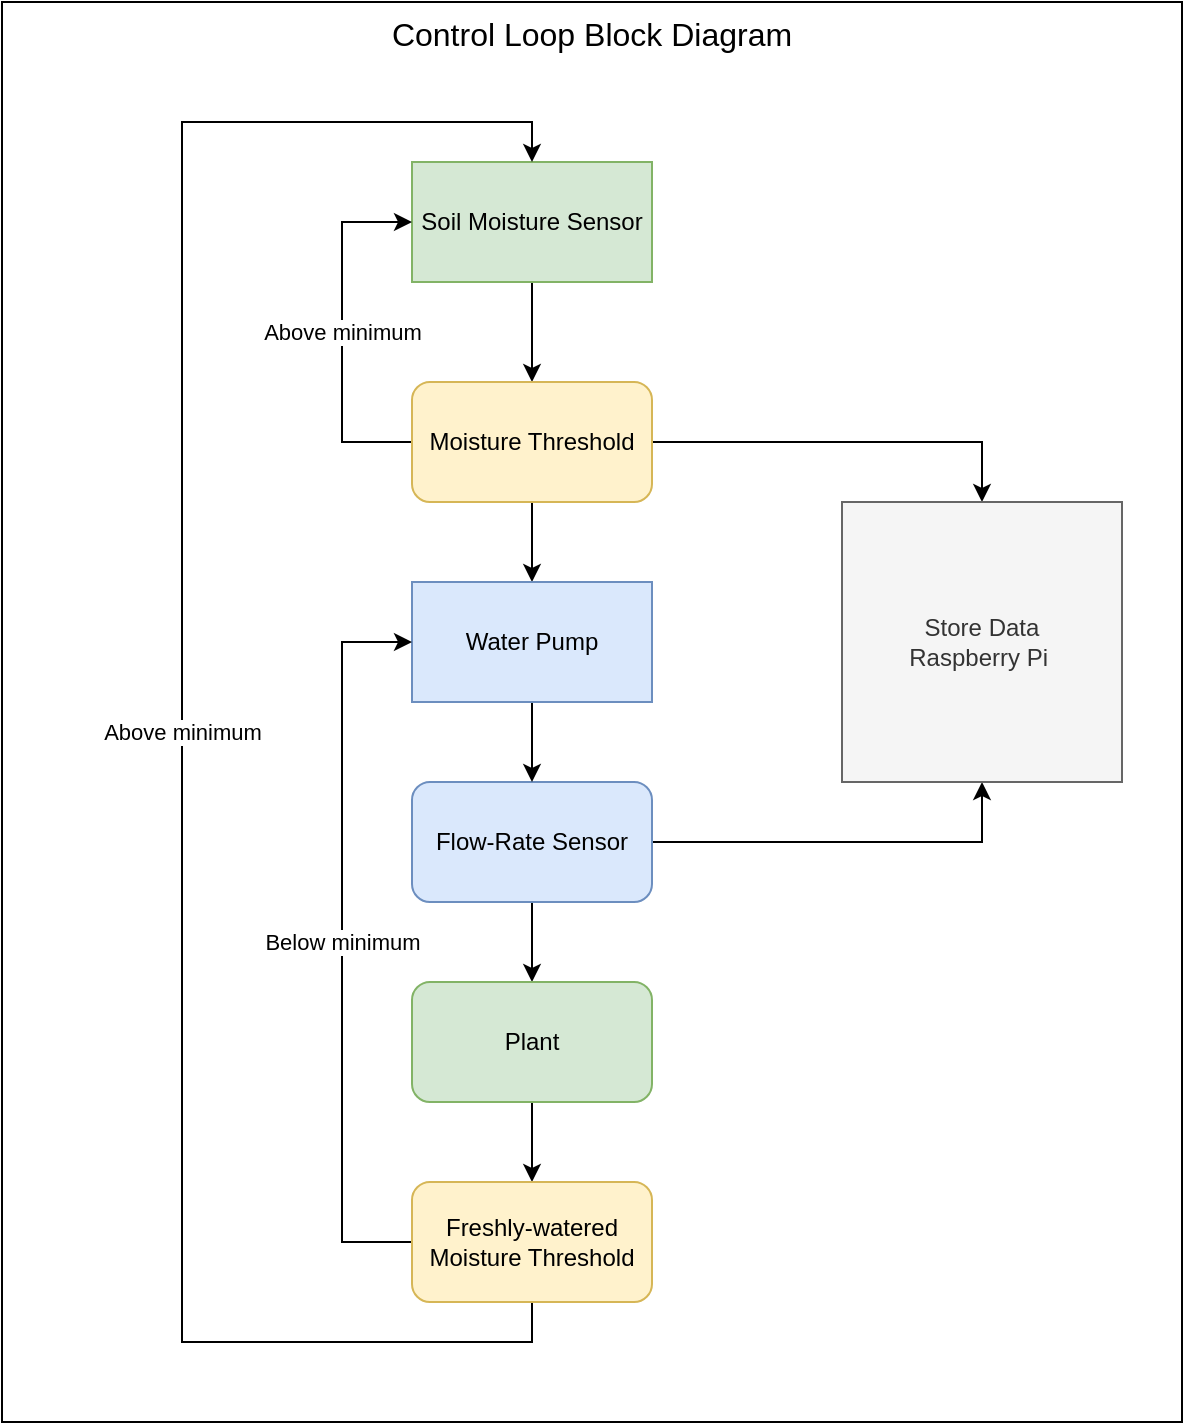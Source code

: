 <mxfile version="14.6.11" type="github" pages="2">
  <diagram id="kgpKYQtTHZ0yAKxKKP6v" name="Control">
    <mxGraphModel dx="1438" dy="928" grid="1" gridSize="10" guides="1" tooltips="1" connect="1" arrows="1" fold="1" page="1" pageScale="1" pageWidth="850" pageHeight="1100" math="0" shadow="0">
      <root>
        <mxCell id="0" />
        <mxCell id="1" parent="0" />
        <mxCell id="XKJcPLNsvloLNNbEv6GF-1" value="Control Loop Block Diagram" style="rounded=0;whiteSpace=wrap;html=1;verticalAlign=top;fontSize=16;" vertex="1" parent="1">
          <mxGeometry x="100" y="20" width="590" height="710" as="geometry" />
        </mxCell>
        <mxCell id="FA2n_a_aYbFm5MKbmlmY-5" style="edgeStyle=orthogonalEdgeStyle;rounded=0;orthogonalLoop=1;jettySize=auto;html=1;exitX=0.5;exitY=1;exitDx=0;exitDy=0;entryX=0.5;entryY=0;entryDx=0;entryDy=0;" parent="1" source="FA2n_a_aYbFm5MKbmlmY-1" target="FA2n_a_aYbFm5MKbmlmY-3" edge="1">
          <mxGeometry relative="1" as="geometry" />
        </mxCell>
        <mxCell id="FA2n_a_aYbFm5MKbmlmY-1" value="Soil Moisture Sensor" style="rounded=0;whiteSpace=wrap;html=1;fillColor=#d5e8d4;strokeColor=#82b366;" parent="1" vertex="1">
          <mxGeometry x="305" y="100" width="120" height="60" as="geometry" />
        </mxCell>
        <mxCell id="FA2n_a_aYbFm5MKbmlmY-4" value="Above minimum" style="edgeStyle=orthogonalEdgeStyle;rounded=0;orthogonalLoop=1;jettySize=auto;html=1;exitX=0;exitY=0.5;exitDx=0;exitDy=0;entryX=0;entryY=0.5;entryDx=0;entryDy=0;" parent="1" source="FA2n_a_aYbFm5MKbmlmY-3" target="FA2n_a_aYbFm5MKbmlmY-1" edge="1">
          <mxGeometry relative="1" as="geometry">
            <Array as="points">
              <mxPoint x="270" y="240" />
              <mxPoint x="270" y="130" />
            </Array>
          </mxGeometry>
        </mxCell>
        <mxCell id="FA2n_a_aYbFm5MKbmlmY-8" style="edgeStyle=orthogonalEdgeStyle;rounded=0;orthogonalLoop=1;jettySize=auto;html=1;exitX=0.5;exitY=1;exitDx=0;exitDy=0;entryX=0.5;entryY=0;entryDx=0;entryDy=0;" parent="1" source="FA2n_a_aYbFm5MKbmlmY-3" target="FA2n_a_aYbFm5MKbmlmY-7" edge="1">
          <mxGeometry relative="1" as="geometry" />
        </mxCell>
        <mxCell id="FA2n_a_aYbFm5MKbmlmY-12" style="edgeStyle=orthogonalEdgeStyle;rounded=0;orthogonalLoop=1;jettySize=auto;html=1;exitX=1;exitY=0.5;exitDx=0;exitDy=0;entryX=0.5;entryY=0;entryDx=0;entryDy=0;" parent="1" source="FA2n_a_aYbFm5MKbmlmY-3" target="FA2n_a_aYbFm5MKbmlmY-11" edge="1">
          <mxGeometry relative="1" as="geometry" />
        </mxCell>
        <mxCell id="FA2n_a_aYbFm5MKbmlmY-3" value="Moisture Threshold" style="rounded=1;whiteSpace=wrap;html=1;fillColor=#fff2cc;strokeColor=#d6b656;" parent="1" vertex="1">
          <mxGeometry x="305" y="210" width="120" height="60" as="geometry" />
        </mxCell>
        <mxCell id="FA2n_a_aYbFm5MKbmlmY-13" style="edgeStyle=orthogonalEdgeStyle;rounded=0;orthogonalLoop=1;jettySize=auto;html=1;exitX=0.5;exitY=1;exitDx=0;exitDy=0;entryX=0.5;entryY=0;entryDx=0;entryDy=0;" parent="1" source="FA2n_a_aYbFm5MKbmlmY-6" target="FA2n_a_aYbFm5MKbmlmY-10" edge="1">
          <mxGeometry relative="1" as="geometry" />
        </mxCell>
        <mxCell id="FA2n_a_aYbFm5MKbmlmY-18" style="edgeStyle=orthogonalEdgeStyle;rounded=0;orthogonalLoop=1;jettySize=auto;html=1;exitX=1;exitY=0.5;exitDx=0;exitDy=0;entryX=0.5;entryY=1;entryDx=0;entryDy=0;" parent="1" source="FA2n_a_aYbFm5MKbmlmY-6" target="FA2n_a_aYbFm5MKbmlmY-11" edge="1">
          <mxGeometry relative="1" as="geometry" />
        </mxCell>
        <mxCell id="FA2n_a_aYbFm5MKbmlmY-6" value="Flow-Rate Sensor" style="rounded=1;whiteSpace=wrap;html=1;fillColor=#dae8fc;strokeColor=#6c8ebf;" parent="1" vertex="1">
          <mxGeometry x="305" y="410" width="120" height="60" as="geometry" />
        </mxCell>
        <mxCell id="FA2n_a_aYbFm5MKbmlmY-9" style="edgeStyle=orthogonalEdgeStyle;rounded=0;orthogonalLoop=1;jettySize=auto;html=1;exitX=0.5;exitY=1;exitDx=0;exitDy=0;entryX=0.5;entryY=0;entryDx=0;entryDy=0;" parent="1" source="FA2n_a_aYbFm5MKbmlmY-7" target="FA2n_a_aYbFm5MKbmlmY-6" edge="1">
          <mxGeometry relative="1" as="geometry" />
        </mxCell>
        <mxCell id="FA2n_a_aYbFm5MKbmlmY-7" value="Water Pump " style="rounded=0;whiteSpace=wrap;html=1;fillColor=#dae8fc;strokeColor=#6c8ebf;" parent="1" vertex="1">
          <mxGeometry x="305" y="310" width="120" height="60" as="geometry" />
        </mxCell>
        <mxCell id="FA2n_a_aYbFm5MKbmlmY-15" style="edgeStyle=orthogonalEdgeStyle;rounded=0;orthogonalLoop=1;jettySize=auto;html=1;exitX=0.5;exitY=1;exitDx=0;exitDy=0;entryX=0.5;entryY=0;entryDx=0;entryDy=0;" parent="1" source="FA2n_a_aYbFm5MKbmlmY-10" target="FA2n_a_aYbFm5MKbmlmY-14" edge="1">
          <mxGeometry relative="1" as="geometry" />
        </mxCell>
        <mxCell id="FA2n_a_aYbFm5MKbmlmY-10" value="Plant" style="rounded=1;whiteSpace=wrap;html=1;fillColor=#d5e8d4;strokeColor=#82b366;" parent="1" vertex="1">
          <mxGeometry x="305" y="510" width="120" height="60" as="geometry" />
        </mxCell>
        <mxCell id="FA2n_a_aYbFm5MKbmlmY-11" value="Store Data&lt;br&gt;Raspberry Pi&amp;nbsp;" style="whiteSpace=wrap;html=1;aspect=fixed;fillColor=#f5f5f5;strokeColor=#666666;fontColor=#333333;" parent="1" vertex="1">
          <mxGeometry x="520" y="270" width="140" height="140" as="geometry" />
        </mxCell>
        <mxCell id="FA2n_a_aYbFm5MKbmlmY-16" value="Below minimum" style="edgeStyle=orthogonalEdgeStyle;rounded=0;orthogonalLoop=1;jettySize=auto;html=1;exitX=0;exitY=0.5;exitDx=0;exitDy=0;entryX=0;entryY=0.5;entryDx=0;entryDy=0;" parent="1" source="FA2n_a_aYbFm5MKbmlmY-14" target="FA2n_a_aYbFm5MKbmlmY-7" edge="1">
          <mxGeometry relative="1" as="geometry">
            <Array as="points">
              <mxPoint x="270" y="640" />
              <mxPoint x="270" y="340" />
            </Array>
          </mxGeometry>
        </mxCell>
        <mxCell id="FA2n_a_aYbFm5MKbmlmY-17" value="Above minimum" style="edgeStyle=orthogonalEdgeStyle;rounded=0;orthogonalLoop=1;jettySize=auto;html=1;exitX=0.5;exitY=1;exitDx=0;exitDy=0;entryX=0.5;entryY=0;entryDx=0;entryDy=0;" parent="1" source="FA2n_a_aYbFm5MKbmlmY-14" target="FA2n_a_aYbFm5MKbmlmY-1" edge="1">
          <mxGeometry relative="1" as="geometry">
            <Array as="points">
              <mxPoint x="365" y="690" />
              <mxPoint x="190" y="690" />
              <mxPoint x="190" y="80" />
              <mxPoint x="365" y="80" />
            </Array>
          </mxGeometry>
        </mxCell>
        <mxCell id="FA2n_a_aYbFm5MKbmlmY-14" value="Freshly-watered Moisture Threshold" style="rounded=1;whiteSpace=wrap;html=1;fillColor=#fff2cc;strokeColor=#d6b656;" parent="1" vertex="1">
          <mxGeometry x="305" y="610" width="120" height="60" as="geometry" />
        </mxCell>
      </root>
    </mxGraphModel>
  </diagram>
  <diagram id="dY4nDivjx_pBf8CRW6nb" name="Schematic">
    <mxGraphModel dx="876" dy="1114" grid="1" gridSize="10" guides="1" tooltips="1" connect="1" arrows="1" fold="1" page="1" pageScale="1" pageWidth="850" pageHeight="1100" math="0" shadow="0">
      <root>
        <mxCell id="sBMSLso9CXGlW02cKWW2-0" />
        <mxCell id="sBMSLso9CXGlW02cKWW2-1" parent="sBMSLso9CXGlW02cKWW2-0" />
        <mxCell id="45pNUWZIngzlY9Y-G8Zd-0" value="Simplified Schematic &amp;amp; Block Diagram" style="rounded=0;whiteSpace=wrap;html=1;verticalAlign=top;fontSize=16;" vertex="1" parent="sBMSLso9CXGlW02cKWW2-1">
          <mxGeometry x="950" y="40" width="1040" height="860" as="geometry" />
        </mxCell>
        <mxCell id="45pNUWZIngzlY9Y-G8Zd-1" value="&lt;p style=&quot;margin-top: 0pt ; margin-bottom: 0pt ; margin-left: 0in ; direction: ltr ; unicode-bidi: embed ; word-break: normal&quot;&gt;&lt;br&gt;&lt;/p&gt;" style="whiteSpace=wrap;html=1;aspect=fixed;fillColor=#d5e8d4;strokeColor=#82b366;" vertex="1" parent="sBMSLso9CXGlW02cKWW2-1">
          <mxGeometry x="1010" y="90" width="140" height="140" as="geometry" />
        </mxCell>
        <mxCell id="45pNUWZIngzlY9Y-G8Zd-2" style="edgeStyle=orthogonalEdgeStyle;rounded=0;orthogonalLoop=1;jettySize=auto;html=1;exitX=0.5;exitY=0;exitDx=0;exitDy=0;entryX=0;entryY=0.25;entryDx=0;entryDy=0;startArrow=none;startFill=0;endArrow=none;endFill=0;" edge="1" parent="sBMSLso9CXGlW02cKWW2-1" source="45pNUWZIngzlY9Y-G8Zd-26" target="45pNUWZIngzlY9Y-G8Zd-18">
          <mxGeometry relative="1" as="geometry" />
        </mxCell>
        <mxCell id="45pNUWZIngzlY9Y-G8Zd-3" style="edgeStyle=orthogonalEdgeStyle;rounded=0;orthogonalLoop=1;jettySize=auto;html=1;exitX=1;exitY=0.5;exitDx=0;exitDy=0;entryX=0.7;entryY=0;entryDx=0;entryDy=0;entryPerimeter=0;startArrow=none;startFill=0;endArrow=none;endFill=0;" edge="1" parent="sBMSLso9CXGlW02cKWW2-1" source="45pNUWZIngzlY9Y-G8Zd-27" target="45pNUWZIngzlY9Y-G8Zd-15">
          <mxGeometry relative="1" as="geometry">
            <Array as="points">
              <mxPoint x="1248" y="590" />
            </Array>
          </mxGeometry>
        </mxCell>
        <mxCell id="45pNUWZIngzlY9Y-G8Zd-4" value="&lt;p style=&quot;margin-top: 0pt ; margin-bottom: 0pt ; margin-left: 0in ; direction: ltr ; unicode-bidi: embed ; word-break: normal&quot;&gt;Submersible 3V DC Water Pump&lt;/p&gt;&lt;p style=&quot;margin-top: 0pt ; margin-bottom: 0pt ; margin-left: 0in ; direction: ltr ; unicode-bidi: embed ; word-break: normal&quot;&gt;(Vertical Type)&lt;/p&gt;" style="whiteSpace=wrap;html=1;aspect=fixed;fillColor=#dae8fc;strokeColor=#6c8ebf;" vertex="1" parent="sBMSLso9CXGlW02cKWW2-1">
          <mxGeometry x="1010" y="520" width="140" height="140" as="geometry" />
        </mxCell>
        <mxCell id="45pNUWZIngzlY9Y-G8Zd-5" value="&lt;span&gt;Raspberry Pi 3 b+&lt;/span&gt;" style="rounded=0;whiteSpace=wrap;html=1;fillColor=#f5f5f5;strokeColor=#666666;fontColor=#333333;" vertex="1" parent="sBMSLso9CXGlW02cKWW2-1">
          <mxGeometry x="1410" y="90" width="160" height="700" as="geometry" />
        </mxCell>
        <mxCell id="45pNUWZIngzlY9Y-G8Zd-6" value="&lt;p style=&quot;margin-top: 0pt ; margin-bottom: 0pt ; margin-left: 0in ; direction: ltr ; unicode-bidi: embed ; word-break: normal&quot;&gt;&lt;br&gt;&lt;/p&gt;" style="whiteSpace=wrap;html=1;aspect=fixed;fillColor=#d5e8d4;strokeColor=#82b366;" vertex="1" parent="sBMSLso9CXGlW02cKWW2-1">
          <mxGeometry x="1020" y="100" width="140" height="140" as="geometry" />
        </mxCell>
        <mxCell id="45pNUWZIngzlY9Y-G8Zd-7" style="edgeStyle=orthogonalEdgeStyle;rounded=0;orthogonalLoop=1;jettySize=auto;html=1;exitX=1;exitY=0.5;exitDx=0;exitDy=0;entryX=0;entryY=0.5;entryDx=0;entryDy=0;startArrow=none;startFill=1;endArrow=none;endFill=0;" edge="1" parent="sBMSLso9CXGlW02cKWW2-1" source="45pNUWZIngzlY9Y-G8Zd-28" target="45pNUWZIngzlY9Y-G8Zd-11">
          <mxGeometry relative="1" as="geometry" />
        </mxCell>
        <mxCell id="45pNUWZIngzlY9Y-G8Zd-8" style="edgeStyle=orthogonalEdgeStyle;rounded=0;orthogonalLoop=1;jettySize=auto;html=1;exitX=1;exitY=0.5;exitDx=0;exitDy=0;entryX=0;entryY=0.5;entryDx=0;entryDy=0;startArrow=none;startFill=1;endArrow=none;endFill=0;" edge="1" parent="sBMSLso9CXGlW02cKWW2-1" source="45pNUWZIngzlY9Y-G8Zd-29" target="45pNUWZIngzlY9Y-G8Zd-12">
          <mxGeometry relative="1" as="geometry" />
        </mxCell>
        <mxCell id="45pNUWZIngzlY9Y-G8Zd-9" style="edgeStyle=orthogonalEdgeStyle;rounded=0;orthogonalLoop=1;jettySize=auto;html=1;exitX=1;exitY=0.5;exitDx=0;exitDy=0;entryX=0;entryY=0.5;entryDx=0;entryDy=0;endArrow=none;endFill=0;startArrow=none;startFill=1;" edge="1" parent="sBMSLso9CXGlW02cKWW2-1" source="45pNUWZIngzlY9Y-G8Zd-30" target="45pNUWZIngzlY9Y-G8Zd-13">
          <mxGeometry relative="1" as="geometry" />
        </mxCell>
        <mxCell id="45pNUWZIngzlY9Y-G8Zd-10" value="&lt;p style=&quot;margin-top: 0pt ; margin-bottom: 0pt ; margin-left: 0in ; direction: ltr ; unicode-bidi: embed ; word-break: normal&quot;&gt;Adafruit STEMMA Soil Sensor (I2C Capacitive Moisture Sensor)&lt;/p&gt;" style="whiteSpace=wrap;html=1;aspect=fixed;fillColor=#d5e8d4;strokeColor=#82b366;" vertex="1" parent="sBMSLso9CXGlW02cKWW2-1">
          <mxGeometry x="1030" y="110" width="140" height="140" as="geometry" />
        </mxCell>
        <mxCell id="45pNUWZIngzlY9Y-G8Zd-11" value="&lt;span&gt;SCL&lt;/span&gt;" style="rounded=0;whiteSpace=wrap;html=1;fillColor=#fff2cc;strokeColor=#d6b656;gradientColor=#ffd966;" vertex="1" parent="sBMSLso9CXGlW02cKWW2-1">
          <mxGeometry x="1370" y="117" width="40" height="30" as="geometry" />
        </mxCell>
        <mxCell id="45pNUWZIngzlY9Y-G8Zd-12" value="&lt;span&gt;SDA&lt;/span&gt;" style="rounded=0;whiteSpace=wrap;html=1;fillColor=#fff2cc;strokeColor=#d6b656;gradientColor=#ffd966;" vertex="1" parent="sBMSLso9CXGlW02cKWW2-1">
          <mxGeometry x="1370" y="150" width="40" height="30" as="geometry" />
        </mxCell>
        <mxCell id="45pNUWZIngzlY9Y-G8Zd-13" value="&lt;span&gt;VIN&lt;/span&gt;" style="rounded=0;whiteSpace=wrap;html=1;fillColor=#fff2cc;strokeColor=#d6b656;gradientColor=#ffd966;" vertex="1" parent="sBMSLso9CXGlW02cKWW2-1">
          <mxGeometry x="1370" y="183" width="40" height="30" as="geometry" />
        </mxCell>
        <mxCell id="45pNUWZIngzlY9Y-G8Zd-14" style="edgeStyle=orthogonalEdgeStyle;rounded=0;orthogonalLoop=1;jettySize=auto;html=1;exitX=0.7;exitY=1;exitDx=0;exitDy=0;exitPerimeter=0;entryX=0;entryY=0.75;entryDx=0;entryDy=0;startArrow=none;startFill=0;endArrow=none;endFill=0;" edge="1" parent="sBMSLso9CXGlW02cKWW2-1" source="45pNUWZIngzlY9Y-G8Zd-15" target="45pNUWZIngzlY9Y-G8Zd-18">
          <mxGeometry relative="1" as="geometry" />
        </mxCell>
        <mxCell id="45pNUWZIngzlY9Y-G8Zd-15" value="" style="verticalLabelPosition=bottom;shadow=0;dashed=0;align=center;html=1;verticalAlign=top;shape=mxgraph.electrical.transistors.npn_transistor_1;rotation=-180;horizontal=1;" vertex="1" parent="sBMSLso9CXGlW02cKWW2-1">
          <mxGeometry x="1230" y="510" width="57" height="60" as="geometry" />
        </mxCell>
        <mxCell id="45pNUWZIngzlY9Y-G8Zd-16" value="R&lt;sub&gt;B&lt;/sub&gt;" style="pointerEvents=1;verticalLabelPosition=bottom;shadow=0;dashed=0;align=center;html=1;verticalAlign=top;shape=mxgraph.electrical.resistors.resistor_2;horizontal=1;" vertex="1" parent="sBMSLso9CXGlW02cKWW2-1">
          <mxGeometry x="1277" y="530" width="100" height="20" as="geometry" />
        </mxCell>
        <mxCell id="45pNUWZIngzlY9Y-G8Zd-17" value="GPIO" style="rounded=0;whiteSpace=wrap;html=1;fillColor=#fff2cc;strokeColor=#d6b656;gradientColor=#ffd966;" vertex="1" parent="sBMSLso9CXGlW02cKWW2-1">
          <mxGeometry x="1370" y="525" width="40" height="30" as="geometry" />
        </mxCell>
        <mxCell id="45pNUWZIngzlY9Y-G8Zd-18" value="&lt;span&gt;GND&lt;/span&gt;" style="rounded=0;whiteSpace=wrap;html=1;fillColor=#fff2cc;strokeColor=#d6b656;gradientColor=#ffd966;" vertex="1" parent="sBMSLso9CXGlW02cKWW2-1">
          <mxGeometry x="1370" y="410" width="40" height="30" as="geometry" />
        </mxCell>
        <mxCell id="45pNUWZIngzlY9Y-G8Zd-19" value="&lt;span&gt;3V3&lt;/span&gt;" style="rounded=0;whiteSpace=wrap;html=1;fillColor=#fff2cc;strokeColor=#d6b656;gradientColor=#ffd966;" vertex="1" parent="sBMSLso9CXGlW02cKWW2-1">
          <mxGeometry x="1370" y="610" width="40" height="30" as="geometry" />
        </mxCell>
        <mxCell id="45pNUWZIngzlY9Y-G8Zd-20" style="edgeStyle=orthogonalEdgeStyle;rounded=0;orthogonalLoop=1;jettySize=auto;html=1;exitX=0;exitY=0.5;exitDx=0;exitDy=0;exitPerimeter=0;entryX=0.7;entryY=0;entryDx=0;entryDy=0;entryPerimeter=0;startArrow=none;startFill=0;endArrow=none;endFill=0;" edge="1" parent="sBMSLso9CXGlW02cKWW2-1" source="45pNUWZIngzlY9Y-G8Zd-21" target="45pNUWZIngzlY9Y-G8Zd-15">
          <mxGeometry relative="1" as="geometry" />
        </mxCell>
        <mxCell id="45pNUWZIngzlY9Y-G8Zd-21" value="R&lt;sub&gt;C&lt;/sub&gt;" style="pointerEvents=1;verticalLabelPosition=bottom;shadow=0;dashed=0;align=center;html=1;verticalAlign=top;shape=mxgraph.electrical.resistors.resistor_2;" vertex="1" parent="sBMSLso9CXGlW02cKWW2-1">
          <mxGeometry x="1270" y="615" width="50" height="20" as="geometry" />
        </mxCell>
        <mxCell id="45pNUWZIngzlY9Y-G8Zd-22" value="V&lt;sub&gt;Out&lt;br&gt;&lt;/sub&gt;(3V0)" style="text;html=1;strokeColor=none;fillColor=none;align=center;verticalAlign=middle;whiteSpace=wrap;rounded=0;" vertex="1" parent="sBMSLso9CXGlW02cKWW2-1">
          <mxGeometry x="1200" y="595" width="40" height="20" as="geometry" />
        </mxCell>
        <mxCell id="45pNUWZIngzlY9Y-G8Zd-23" value="R&lt;span style=&quot;font-size: 10px&quot;&gt;1&lt;/span&gt;" style="pointerEvents=1;verticalLabelPosition=bottom;shadow=0;dashed=0;align=center;html=1;verticalAlign=top;shape=mxgraph.electrical.resistors.resistor_2;" vertex="1" parent="sBMSLso9CXGlW02cKWW2-1">
          <mxGeometry x="1320" y="615" width="50" height="20" as="geometry" />
        </mxCell>
        <mxCell id="45pNUWZIngzlY9Y-G8Zd-24" style="edgeStyle=orthogonalEdgeStyle;rounded=0;orthogonalLoop=1;jettySize=auto;html=1;exitX=0.5;exitY=0;exitDx=0;exitDy=0;entryX=0;entryY=0.5;entryDx=0;entryDy=0;entryPerimeter=0;startArrow=none;startFill=0;endArrow=none;endFill=0;" edge="1" parent="sBMSLso9CXGlW02cKWW2-1" source="45pNUWZIngzlY9Y-G8Zd-25" target="45pNUWZIngzlY9Y-G8Zd-23">
          <mxGeometry relative="1" as="geometry">
            <Array as="points">
              <mxPoint x="1320" y="660" />
              <mxPoint x="1320" y="660" />
            </Array>
          </mxGeometry>
        </mxCell>
        <mxCell id="45pNUWZIngzlY9Y-G8Zd-25" value="V&lt;sub&gt;CC&lt;br&gt;&lt;/sub&gt;(3V0)" style="text;html=1;strokeColor=none;fillColor=none;align=center;verticalAlign=middle;whiteSpace=wrap;rounded=0;" vertex="1" parent="sBMSLso9CXGlW02cKWW2-1">
          <mxGeometry x="1300" y="680" width="40" height="20" as="geometry" />
        </mxCell>
        <mxCell id="45pNUWZIngzlY9Y-G8Zd-26" value="&lt;span&gt;GND&lt;/span&gt;" style="rounded=0;whiteSpace=wrap;html=1;fillColor=#fff2cc;strokeColor=#d6b656;gradientColor=#ffd966;" vertex="1" parent="sBMSLso9CXGlW02cKWW2-1">
          <mxGeometry x="1060" y="490" width="40" height="30" as="geometry" />
        </mxCell>
        <mxCell id="45pNUWZIngzlY9Y-G8Zd-27" value="V&lt;sub&gt;In&lt;/sub&gt;" style="rounded=0;whiteSpace=wrap;html=1;fillColor=#fff2cc;strokeColor=#d6b656;gradientColor=#ffd966;" vertex="1" parent="sBMSLso9CXGlW02cKWW2-1">
          <mxGeometry x="1150" y="575" width="40" height="30" as="geometry" />
        </mxCell>
        <mxCell id="45pNUWZIngzlY9Y-G8Zd-28" value="&lt;span&gt;SCL&lt;/span&gt;" style="rounded=0;whiteSpace=wrap;html=1;fillColor=#fff2cc;strokeColor=#d6b656;gradientColor=#ffd966;" vertex="1" parent="sBMSLso9CXGlW02cKWW2-1">
          <mxGeometry x="1170" y="117" width="40" height="30" as="geometry" />
        </mxCell>
        <mxCell id="45pNUWZIngzlY9Y-G8Zd-29" value="&lt;span&gt;SCL&lt;/span&gt;" style="rounded=0;whiteSpace=wrap;html=1;fillColor=#fff2cc;strokeColor=#d6b656;gradientColor=#ffd966;" vertex="1" parent="sBMSLso9CXGlW02cKWW2-1">
          <mxGeometry x="1170" y="150" width="40" height="30" as="geometry" />
        </mxCell>
        <mxCell id="45pNUWZIngzlY9Y-G8Zd-30" value="&lt;span&gt;SCL&lt;/span&gt;" style="rounded=0;whiteSpace=wrap;html=1;fillColor=#fff2cc;strokeColor=#d6b656;gradientColor=#ffd966;" vertex="1" parent="sBMSLso9CXGlW02cKWW2-1">
          <mxGeometry x="1170" y="183" width="40" height="30" as="geometry" />
        </mxCell>
        <mxCell id="45pNUWZIngzlY9Y-G8Zd-31" value="&lt;span&gt;GND&lt;/span&gt;" style="rounded=0;whiteSpace=wrap;html=1;fillColor=#fff2cc;strokeColor=#d6b656;gradientColor=#ffd966;" vertex="1" parent="sBMSLso9CXGlW02cKWW2-1">
          <mxGeometry x="1370" y="216" width="40" height="30" as="geometry" />
        </mxCell>
        <mxCell id="45pNUWZIngzlY9Y-G8Zd-32" style="edgeStyle=orthogonalEdgeStyle;rounded=0;orthogonalLoop=1;jettySize=auto;html=1;exitX=1;exitY=0.5;exitDx=0;exitDy=0;entryX=0;entryY=0.5;entryDx=0;entryDy=0;startArrow=none;startFill=0;endArrow=none;endFill=0;" edge="1" parent="sBMSLso9CXGlW02cKWW2-1" source="45pNUWZIngzlY9Y-G8Zd-33" target="45pNUWZIngzlY9Y-G8Zd-31">
          <mxGeometry relative="1" as="geometry" />
        </mxCell>
        <mxCell id="45pNUWZIngzlY9Y-G8Zd-33" value="&lt;span&gt;GND&lt;/span&gt;" style="rounded=0;whiteSpace=wrap;html=1;fillColor=#fff2cc;strokeColor=#d6b656;gradientColor=#ffd966;" vertex="1" parent="sBMSLso9CXGlW02cKWW2-1">
          <mxGeometry x="1170" y="216" width="40" height="30" as="geometry" />
        </mxCell>
        <mxCell id="D2qpI51PtQ7cwaq9xspd-0" value="Power Transitor (Switch)" style="text;html=1;strokeColor=none;fillColor=none;align=center;verticalAlign=middle;whiteSpace=wrap;rounded=0;" vertex="1" parent="sBMSLso9CXGlW02cKWW2-1">
          <mxGeometry x="1247.5" y="490" width="95" height="20" as="geometry" />
        </mxCell>
        <mxCell id="un6VpmzVhLpmhh5ma5Tp-0" value="&lt;p style=&quot;margin-top: 0pt ; margin-bottom: 0pt ; margin-left: 0in ; direction: ltr ; unicode-bidi: embed ; word-break: normal&quot;&gt;Flow rate monitor?&lt;/p&gt;" style="whiteSpace=wrap;html=1;aspect=fixed;fillColor=#dae8fc;strokeColor=#6c8ebf;" vertex="1" parent="sBMSLso9CXGlW02cKWW2-1">
          <mxGeometry x="1780" y="250" width="140" height="140" as="geometry" />
        </mxCell>
        <mxCell id="un6VpmzVhLpmhh5ma5Tp-1" value="&lt;p style=&quot;margin-top: 0pt ; margin-bottom: 0pt ; margin-left: 0in ; direction: ltr ; unicode-bidi: embed ; word-break: normal&quot;&gt;Reservoir&lt;/p&gt;&lt;p style=&quot;margin-top: 0pt ; margin-bottom: 0pt ; margin-left: 0in ; direction: ltr ; unicode-bidi: embed ; word-break: normal&quot;&gt;Capacity Monitor?&amp;nbsp;&lt;/p&gt;" style="whiteSpace=wrap;html=1;aspect=fixed;fillColor=#dae8fc;strokeColor=#6c8ebf;" vertex="1" parent="sBMSLso9CXGlW02cKWW2-1">
          <mxGeometry x="1780" y="435" width="140" height="140" as="geometry" />
        </mxCell>
      </root>
    </mxGraphModel>
  </diagram>
</mxfile>
